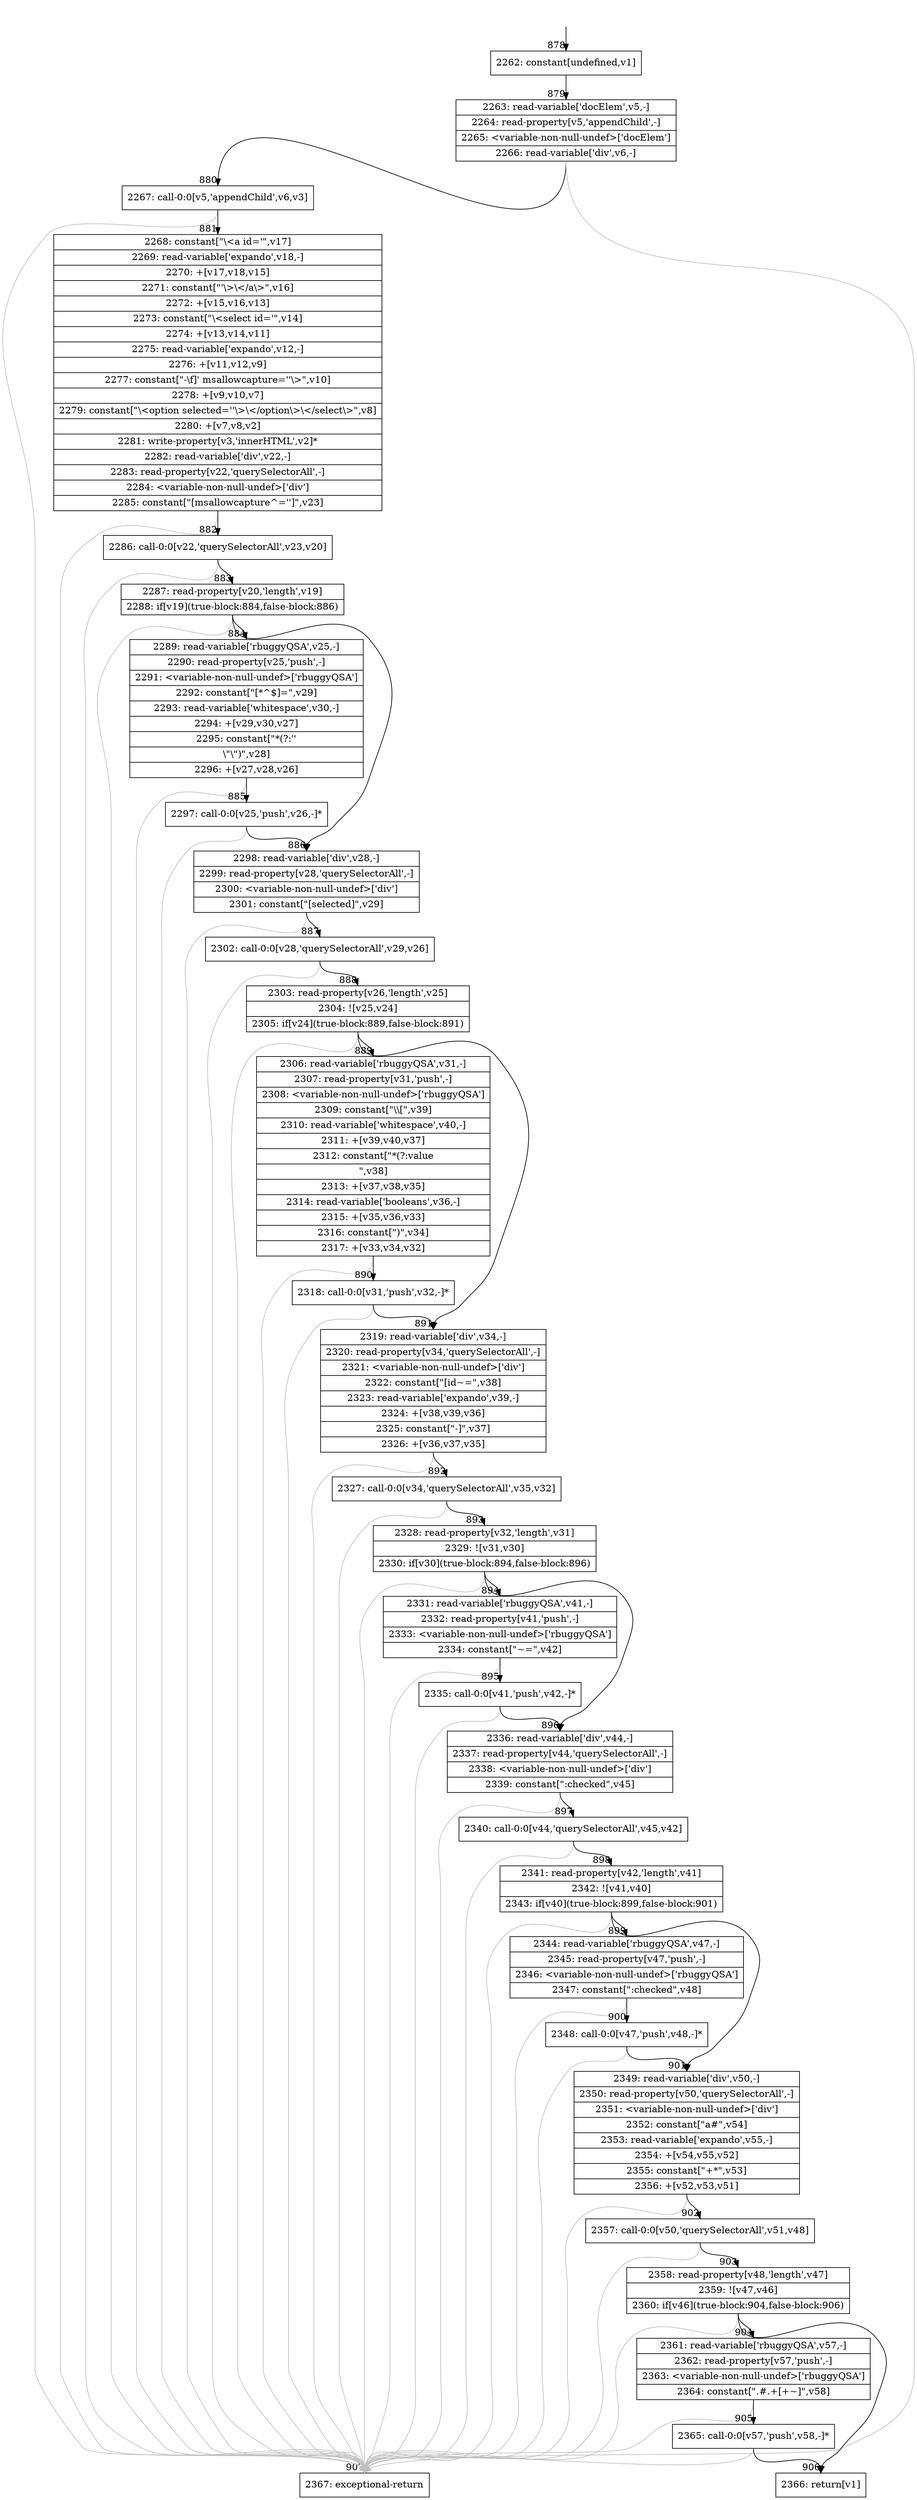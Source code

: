 digraph {
rankdir="TD"
BB_entry78[shape=none,label=""];
BB_entry78 -> BB878 [tailport=s, headport=n, headlabel="    878"]
BB878 [shape=record label="{2262: constant[undefined,v1]}" ] 
BB878 -> BB879 [tailport=s, headport=n, headlabel="      879"]
BB879 [shape=record label="{2263: read-variable['docElem',v5,-]|2264: read-property[v5,'appendChild',-]|2265: \<variable-non-null-undef\>['docElem']|2266: read-variable['div',v6,-]}" ] 
BB879 -> BB880 [tailport=s, headport=n, headlabel="      880"]
BB879 -> BB907 [tailport=s, headport=n, color=gray, headlabel="      907"]
BB880 [shape=record label="{2267: call-0:0[v5,'appendChild',v6,v3]}" ] 
BB880 -> BB881 [tailport=s, headport=n, headlabel="      881"]
BB880 -> BB907 [tailport=s, headport=n, color=gray]
BB881 [shape=record label="{2268: constant[\"\\\<a id='\",v17]|2269: read-variable['expando',v18,-]|2270: +[v17,v18,v15]|2271: constant[\"'\\\>\\\</a\\\>\",v16]|2272: +[v15,v16,v13]|2273: constant[\"\\\<select id='\",v14]|2274: +[v13,v14,v11]|2275: read-variable['expando',v12,-]|2276: +[v11,v12,v9]|2277: constant[\"-\\f]' msallowcapture=''\\\>\",v10]|2278: +[v9,v10,v7]|2279: constant[\"\\\<option selected=''\\\>\\\</option\\\>\\\</select\\\>\",v8]|2280: +[v7,v8,v2]|2281: write-property[v3,'innerHTML',v2]*|2282: read-variable['div',v22,-]|2283: read-property[v22,'querySelectorAll',-]|2284: \<variable-non-null-undef\>['div']|2285: constant[\"[msallowcapture^='']\",v23]}" ] 
BB881 -> BB882 [tailport=s, headport=n, headlabel="      882"]
BB881 -> BB907 [tailport=s, headport=n, color=gray]
BB882 [shape=record label="{2286: call-0:0[v22,'querySelectorAll',v23,v20]}" ] 
BB882 -> BB883 [tailport=s, headport=n, headlabel="      883"]
BB882 -> BB907 [tailport=s, headport=n, color=gray]
BB883 [shape=record label="{2287: read-property[v20,'length',v19]|2288: if[v19](true-block:884,false-block:886)}" ] 
BB883 -> BB884 [tailport=s, headport=n, headlabel="      884"]
BB883 -> BB886 [tailport=s, headport=n, headlabel="      886"]
BB883 -> BB907 [tailport=s, headport=n, color=gray]
BB884 [shape=record label="{2289: read-variable['rbuggyQSA',v25,-]|2290: read-property[v25,'push',-]|2291: \<variable-non-null-undef\>['rbuggyQSA']|2292: constant[\"[*^$]=\",v29]|2293: read-variable['whitespace',v30,-]|2294: +[v29,v30,v27]|2295: constant[\"*(?:''|\\\"\\\")\",v28]|2296: +[v27,v28,v26]}" ] 
BB884 -> BB885 [tailport=s, headport=n, headlabel="      885"]
BB884 -> BB907 [tailport=s, headport=n, color=gray]
BB885 [shape=record label="{2297: call-0:0[v25,'push',v26,-]*}" ] 
BB885 -> BB886 [tailport=s, headport=n]
BB885 -> BB907 [tailport=s, headport=n, color=gray]
BB886 [shape=record label="{2298: read-variable['div',v28,-]|2299: read-property[v28,'querySelectorAll',-]|2300: \<variable-non-null-undef\>['div']|2301: constant[\"[selected]\",v29]}" ] 
BB886 -> BB887 [tailport=s, headport=n, headlabel="      887"]
BB886 -> BB907 [tailport=s, headport=n, color=gray]
BB887 [shape=record label="{2302: call-0:0[v28,'querySelectorAll',v29,v26]}" ] 
BB887 -> BB888 [tailport=s, headport=n, headlabel="      888"]
BB887 -> BB907 [tailport=s, headport=n, color=gray]
BB888 [shape=record label="{2303: read-property[v26,'length',v25]|2304: ![v25,v24]|2305: if[v24](true-block:889,false-block:891)}" ] 
BB888 -> BB889 [tailport=s, headport=n, headlabel="      889"]
BB888 -> BB891 [tailport=s, headport=n, headlabel="      891"]
BB888 -> BB907 [tailport=s, headport=n, color=gray]
BB889 [shape=record label="{2306: read-variable['rbuggyQSA',v31,-]|2307: read-property[v31,'push',-]|2308: \<variable-non-null-undef\>['rbuggyQSA']|2309: constant[\"\\\\[\",v39]|2310: read-variable['whitespace',v40,-]|2311: +[v39,v40,v37]|2312: constant[\"*(?:value|\",v38]|2313: +[v37,v38,v35]|2314: read-variable['booleans',v36,-]|2315: +[v35,v36,v33]|2316: constant[\")\",v34]|2317: +[v33,v34,v32]}" ] 
BB889 -> BB890 [tailport=s, headport=n, headlabel="      890"]
BB889 -> BB907 [tailport=s, headport=n, color=gray]
BB890 [shape=record label="{2318: call-0:0[v31,'push',v32,-]*}" ] 
BB890 -> BB891 [tailport=s, headport=n]
BB890 -> BB907 [tailport=s, headport=n, color=gray]
BB891 [shape=record label="{2319: read-variable['div',v34,-]|2320: read-property[v34,'querySelectorAll',-]|2321: \<variable-non-null-undef\>['div']|2322: constant[\"[id~=\",v38]|2323: read-variable['expando',v39,-]|2324: +[v38,v39,v36]|2325: constant[\"-]\",v37]|2326: +[v36,v37,v35]}" ] 
BB891 -> BB892 [tailport=s, headport=n, headlabel="      892"]
BB891 -> BB907 [tailport=s, headport=n, color=gray]
BB892 [shape=record label="{2327: call-0:0[v34,'querySelectorAll',v35,v32]}" ] 
BB892 -> BB893 [tailport=s, headport=n, headlabel="      893"]
BB892 -> BB907 [tailport=s, headport=n, color=gray]
BB893 [shape=record label="{2328: read-property[v32,'length',v31]|2329: ![v31,v30]|2330: if[v30](true-block:894,false-block:896)}" ] 
BB893 -> BB894 [tailport=s, headport=n, headlabel="      894"]
BB893 -> BB896 [tailport=s, headport=n, headlabel="      896"]
BB893 -> BB907 [tailport=s, headport=n, color=gray]
BB894 [shape=record label="{2331: read-variable['rbuggyQSA',v41,-]|2332: read-property[v41,'push',-]|2333: \<variable-non-null-undef\>['rbuggyQSA']|2334: constant[\"~=\",v42]}" ] 
BB894 -> BB895 [tailport=s, headport=n, headlabel="      895"]
BB894 -> BB907 [tailport=s, headport=n, color=gray]
BB895 [shape=record label="{2335: call-0:0[v41,'push',v42,-]*}" ] 
BB895 -> BB896 [tailport=s, headport=n]
BB895 -> BB907 [tailport=s, headport=n, color=gray]
BB896 [shape=record label="{2336: read-variable['div',v44,-]|2337: read-property[v44,'querySelectorAll',-]|2338: \<variable-non-null-undef\>['div']|2339: constant[\":checked\",v45]}" ] 
BB896 -> BB897 [tailport=s, headport=n, headlabel="      897"]
BB896 -> BB907 [tailport=s, headport=n, color=gray]
BB897 [shape=record label="{2340: call-0:0[v44,'querySelectorAll',v45,v42]}" ] 
BB897 -> BB898 [tailport=s, headport=n, headlabel="      898"]
BB897 -> BB907 [tailport=s, headport=n, color=gray]
BB898 [shape=record label="{2341: read-property[v42,'length',v41]|2342: ![v41,v40]|2343: if[v40](true-block:899,false-block:901)}" ] 
BB898 -> BB899 [tailport=s, headport=n, headlabel="      899"]
BB898 -> BB901 [tailport=s, headport=n, headlabel="      901"]
BB898 -> BB907 [tailport=s, headport=n, color=gray]
BB899 [shape=record label="{2344: read-variable['rbuggyQSA',v47,-]|2345: read-property[v47,'push',-]|2346: \<variable-non-null-undef\>['rbuggyQSA']|2347: constant[\":checked\",v48]}" ] 
BB899 -> BB900 [tailport=s, headport=n, headlabel="      900"]
BB899 -> BB907 [tailport=s, headport=n, color=gray]
BB900 [shape=record label="{2348: call-0:0[v47,'push',v48,-]*}" ] 
BB900 -> BB901 [tailport=s, headport=n]
BB900 -> BB907 [tailport=s, headport=n, color=gray]
BB901 [shape=record label="{2349: read-variable['div',v50,-]|2350: read-property[v50,'querySelectorAll',-]|2351: \<variable-non-null-undef\>['div']|2352: constant[\"a#\",v54]|2353: read-variable['expando',v55,-]|2354: +[v54,v55,v52]|2355: constant[\"+*\",v53]|2356: +[v52,v53,v51]}" ] 
BB901 -> BB902 [tailport=s, headport=n, headlabel="      902"]
BB901 -> BB907 [tailport=s, headport=n, color=gray]
BB902 [shape=record label="{2357: call-0:0[v50,'querySelectorAll',v51,v48]}" ] 
BB902 -> BB903 [tailport=s, headport=n, headlabel="      903"]
BB902 -> BB907 [tailport=s, headport=n, color=gray]
BB903 [shape=record label="{2358: read-property[v48,'length',v47]|2359: ![v47,v46]|2360: if[v46](true-block:904,false-block:906)}" ] 
BB903 -> BB904 [tailport=s, headport=n, headlabel="      904"]
BB903 -> BB906 [tailport=s, headport=n, headlabel="      906"]
BB903 -> BB907 [tailport=s, headport=n, color=gray]
BB904 [shape=record label="{2361: read-variable['rbuggyQSA',v57,-]|2362: read-property[v57,'push',-]|2363: \<variable-non-null-undef\>['rbuggyQSA']|2364: constant[\".#.+[+~]\",v58]}" ] 
BB904 -> BB905 [tailport=s, headport=n, headlabel="      905"]
BB904 -> BB907 [tailport=s, headport=n, color=gray]
BB905 [shape=record label="{2365: call-0:0[v57,'push',v58,-]*}" ] 
BB905 -> BB906 [tailport=s, headport=n]
BB905 -> BB907 [tailport=s, headport=n, color=gray]
BB906 [shape=record label="{2366: return[v1]}" ] 
BB907 [shape=record label="{2367: exceptional-return}" ] 
}
